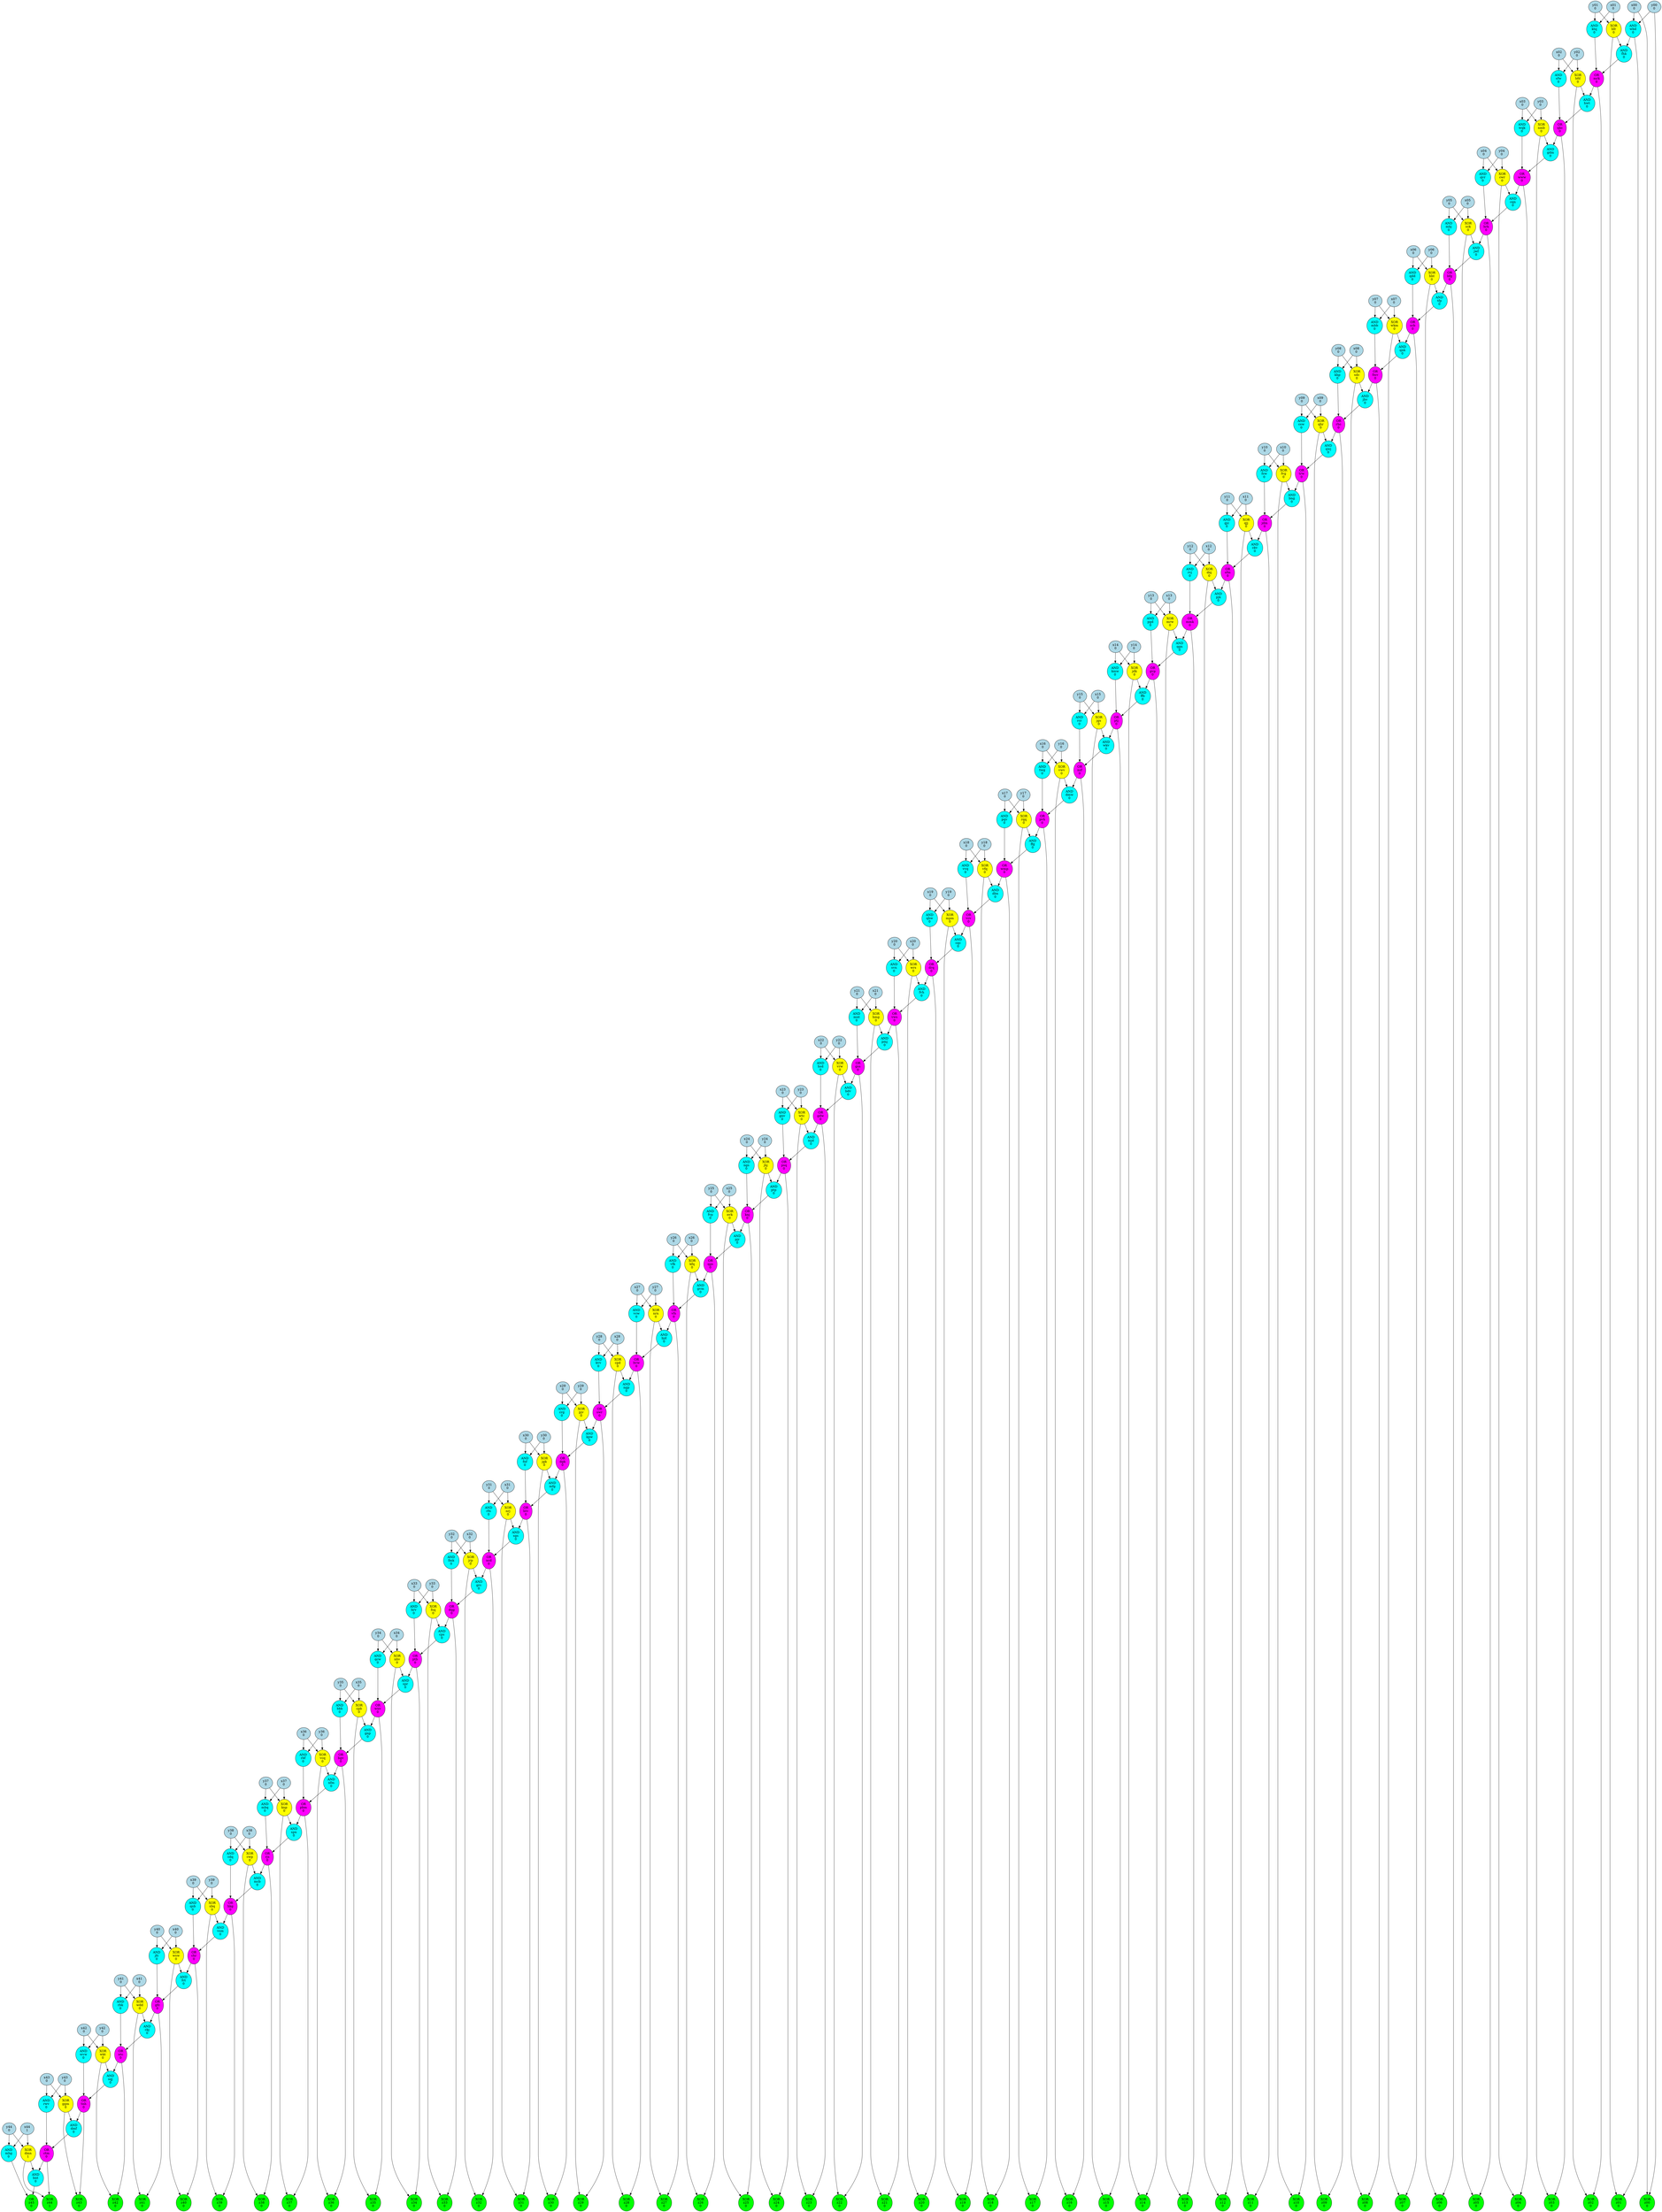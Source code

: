 digraph {
y36 [label = "y36\n0", style = "filled", fillcolor = "lightblue"];
x32 [label = "x32\n0", style = "filled", fillcolor = "lightblue"];
y21 [label = "y21\n0", style = "filled", fillcolor = "lightblue"];
y29 [label = "y29\n0", style = "filled", fillcolor = "lightblue"];
y32 [label = "y32\n0", style = "filled", fillcolor = "lightblue"];
x34 [label = "x34\n0", style = "filled", fillcolor = "lightblue"];
x16 [label = "x16\n0", style = "filled", fillcolor = "lightblue"];
x05 [label = "x05\n0", style = "filled", fillcolor = "lightblue"];
x29 [label = "x29\n0", style = "filled", fillcolor = "lightblue"];
x42 [label = "x42\n0", style = "filled", fillcolor = "lightblue"];
y40 [label = "y40\n0", style = "filled", fillcolor = "lightblue"];
y42 [label = "y42\n0", style = "filled", fillcolor = "lightblue"];
y44 [label = "y44\n0", style = "filled", fillcolor = "lightblue"];
y15 [label = "y15\n0", style = "filled", fillcolor = "lightblue"];
y28 [label = "y28\n0", style = "filled", fillcolor = "lightblue"];
y18 [label = "y18\n0", style = "filled", fillcolor = "lightblue"];
y37 [label = "y37\n0", style = "filled", fillcolor = "lightblue"];
y08 [label = "y08\n0", style = "filled", fillcolor = "lightblue"];
y20 [label = "y20\n0", style = "filled", fillcolor = "lightblue"];
x03 [label = "x03\n0", style = "filled", fillcolor = "lightblue"];
x14 [label = "x14\n0", style = "filled", fillcolor = "lightblue"];
y33 [label = "y33\n0", style = "filled", fillcolor = "lightblue"];
x35 [label = "x35\n0", style = "filled", fillcolor = "lightblue"];
x20 [label = "x20\n0", style = "filled", fillcolor = "lightblue"];
x25 [label = "x25\n0", style = "filled", fillcolor = "lightblue"];
x33 [label = "x33\n0", style = "filled", fillcolor = "lightblue"];
x26 [label = "x26\n0", style = "filled", fillcolor = "lightblue"];
x37 [label = "x37\n0", style = "filled", fillcolor = "lightblue"];
x44 [label = "x44\n1", style = "filled", fillcolor = "lightblue"];
y05 [label = "y05\n0", style = "filled", fillcolor = "lightblue"];
y38 [label = "y38\n0", style = "filled", fillcolor = "lightblue"];
y04 [label = "y04\n0", style = "filled", fillcolor = "lightblue"];
x08 [label = "x08\n0", style = "filled", fillcolor = "lightblue"];
x38 [label = "x38\n0", style = "filled", fillcolor = "lightblue"];
x04 [label = "x04\n0", style = "filled", fillcolor = "lightblue"];
y02 [label = "y02\n0", style = "filled", fillcolor = "lightblue"];
y09 [label = "y09\n0", style = "filled", fillcolor = "lightblue"];
y12 [label = "y12\n0", style = "filled", fillcolor = "lightblue"];
x22 [label = "x22\n0", style = "filled", fillcolor = "lightblue"];
y16 [label = "y16\n0", style = "filled", fillcolor = "lightblue"];
y14 [label = "y14\n0", style = "filled", fillcolor = "lightblue"];
y23 [label = "y23\n0", style = "filled", fillcolor = "lightblue"];
y41 [label = "y41\n0", style = "filled", fillcolor = "lightblue"];
y24 [label = "y24\n0", style = "filled", fillcolor = "lightblue"];
y43 [label = "y43\n0", style = "filled", fillcolor = "lightblue"];
x02 [label = "x02\n0", style = "filled", fillcolor = "lightblue"];
x15 [label = "x15\n0", style = "filled", fillcolor = "lightblue"];
x13 [label = "x13\n0", style = "filled", fillcolor = "lightblue"];
y03 [label = "y03\n0", style = "filled", fillcolor = "lightblue"];
y01 [label = "y01\n0", style = "filled", fillcolor = "lightblue"];
x11 [label = "x11\n0", style = "filled", fillcolor = "lightblue"];
x28 [label = "x28\n0", style = "filled", fillcolor = "lightblue"];
y06 [label = "y06\n0", style = "filled", fillcolor = "lightblue"];
y26 [label = "y26\n0", style = "filled", fillcolor = "lightblue"];
x36 [label = "x36\n0", style = "filled", fillcolor = "lightblue"];
y11 [label = "y11\n0", style = "filled", fillcolor = "lightblue"];
y31 [label = "y31\n0", style = "filled", fillcolor = "lightblue"];
x30 [label = "x30\n0", style = "filled", fillcolor = "lightblue"];
x01 [label = "x01\n0", style = "filled", fillcolor = "lightblue"];
x23 [label = "x23\n0", style = "filled", fillcolor = "lightblue"];
x41 [label = "x41\n0", style = "filled", fillcolor = "lightblue"];
y17 [label = "y17\n0", style = "filled", fillcolor = "lightblue"];
y35 [label = "y35\n0", style = "filled", fillcolor = "lightblue"];
x19 [label = "x19\n0", style = "filled", fillcolor = "lightblue"];
x18 [label = "x18\n0", style = "filled", fillcolor = "lightblue"];
y25 [label = "y25\n0", style = "filled", fillcolor = "lightblue"];
x10 [label = "x10\n0", style = "filled", fillcolor = "lightblue"];
x12 [label = "x12\n0", style = "filled", fillcolor = "lightblue"];
y27 [label = "y27\n0", style = "filled", fillcolor = "lightblue"];
x06 [label = "x06\n0", style = "filled", fillcolor = "lightblue"];
x43 [label = "x43\n0", style = "filled", fillcolor = "lightblue"];
y10 [label = "y10\n0", style = "filled", fillcolor = "lightblue"];
y19 [label = "y19\n0", style = "filled", fillcolor = "lightblue"];
x24 [label = "x24\n0", style = "filled", fillcolor = "lightblue"];
x00 [label = "x00\n0", style = "filled", fillcolor = "lightblue"];
y30 [label = "y30\n0", style = "filled", fillcolor = "lightblue"];
x17 [label = "x17\n0", style = "filled", fillcolor = "lightblue"];
y13 [label = "y13\n0", style = "filled", fillcolor = "lightblue"];
x31 [label = "x31\n0", style = "filled", fillcolor = "lightblue"];
x39 [label = "x39\n0", style = "filled", fillcolor = "lightblue"];
x40 [label = "x40\n0", style = "filled", fillcolor = "lightblue"];
x09 [label = "x09\n0", style = "filled", fillcolor = "lightblue"];
y07 [label = "y07\n0", style = "filled", fillcolor = "lightblue"];
y22 [label = "y22\n0", style = "filled", fillcolor = "lightblue"];
y39 [label = "y39\n0", style = "filled", fillcolor = "lightblue"];
y00 [label = "y00\n0", style = "filled", fillcolor = "lightblue"];
y34 [label = "y34\n0", style = "filled", fillcolor = "lightblue"];
x27 [label = "x27\n0", style = "filled", fillcolor = "lightblue"];
x07 [label = "x07\n0", style = "filled", fillcolor = "lightblue"];
x21 [label = "x21\n0", style = "filled", fillcolor = "lightblue"];
z07 [label = "XOR\nz07\n0", style = "filled", fillcolor = "green"];
{scb, wkm} -> z07 [color="black"];
scb [label = "OR\nscb\n0", style = "filled", fillcolor = "magenta"];
{tfp, qdd} -> scb [color="black"];
fmk [label = "AND\nfmk\n0", style = "filled", fillcolor = "cyan"];
{x32, y32} -> fmk [color="black"];
z10 [label = "XOR\nz10\n0", style = "filled", fillcolor = "green"];
{fvg, trw} -> z10 [color="black"];
gjc [label = "AND\ngjc\n0", style = "filled", fillcolor = "cyan"];
{y11, x11} -> gjc [color="black"];
hmg [label = "XOR\nhmg\n0", style = "filled", fillcolor = "yellow"];
{y21, x21} -> hmg [color="black"];
wtc [label = "XOR\nwtc\n0", style = "filled", fillcolor = "yellow"];
{y23, x23} -> wtc [color="black"];
pjk [label = "AND\npjk\n0", style = "filled", fillcolor = "cyan"];
{sfm, dnj} -> pjk [color="black"];
cwp [label = "XOR\ncwp\n0", style = "filled", fillcolor = "yellow"];
{y38, x38} -> cwp [color="black"];
tfp [label = "AND\ntfp\n0", style = "filled", fillcolor = "cyan"];
{hht, bfg} -> tfp [color="black"];
qvr [label = "AND\nqvr\n0", style = "filled", fillcolor = "cyan"];
{x04, y04} -> qvr [color="black"];
pjr [label = "AND\npjr\n0", style = "filled", fillcolor = "cyan"];
{knj, nvk} -> pjr [color="black"];
ptp [label = "AND\nptp\n0", style = "filled", fillcolor = "cyan"];
{jhj, psq} -> ptp [color="black"];
swr [label = "OR\nswr\n0", style = "filled", fillcolor = "magenta"];
{ngp, kvv} -> swr [color="black"];
grc [label = "AND\ngrc\n0", style = "filled", fillcolor = "cyan"];
{ncd, jrp} -> grc [color="black"];
cpd [label = "XOR\ncpd\n0", style = "filled", fillcolor = "yellow"];
{y28, x28} -> cpd [color="black"];
sqj [label = "AND\nsqj\n0", style = "filled", fillcolor = "cyan"];
{wkt, ntc} -> sqj [color="black"];
fvg [label = "XOR\nfvg\n0", style = "filled", fillcolor = "yellow"];
{x10, y10} -> fvg [color="black"];
svn [label = "AND\nsvn\n0", style = "filled", fillcolor = "cyan"];
{y20, x20} -> svn [color="black"];
z13 [label = "XOR\nz13\n0", style = "filled", fillcolor = "green"];
{mrw, mmk} -> z13 [color="black"];
rcr [label = "AND\nrcr\n0", style = "filled", fillcolor = "cyan"];
{x15, y15} -> rcr [color="black"];
wdd [label = "XOR\nwdd\n0", style = "filled", fillcolor = "yellow"];
{y41, x41} -> wdd [color="black"];
z08 [label = "XOR\nz08\n0", style = "filled", fillcolor = "green"];
{sdc, fmv} -> z08 [color="black"];
z43 [label = "XOR\nz43\n0", style = "filled", fillcolor = "green"];
{tnh, ggm} -> z43 [color="black"];
hwt [label = "AND\nhwt\n0", style = "filled", fillcolor = "cyan"];
{bfd, mrk} -> hwt [color="black"];
z40 [label = "XOR\nz40\n0", style = "filled", fillcolor = "green"];
{chr, wsw} -> z40 [color="black"];
z41 [label = "XOR\nz41\n0", style = "filled", fillcolor = "green"];
{gfc, wdd} -> z41 [color="black"];
hkg [label = "OR\nhkg\n0", style = "filled", fillcolor = "magenta"];
{mcb, cdq} -> hkg [color="black"];
pqv [label = "AND\npqv\n0", style = "filled", fillcolor = "cyan"];
{y17, x17} -> pqv [color="black"];
kmw [label = "AND\nkmw\n0", style = "filled", fillcolor = "cyan"];
{y14, x14} -> kmw [color="black"];
fmv [label = "OR\nfmv\n0", style = "filled", fillcolor = "magenta"];
{qnk, mbb} -> fmv [color="black"];
spn [label = "AND\nspn\n0", style = "filled", fillcolor = "cyan"];
{knp, pbm} -> spn [color="black"];
hfr [label = "XOR\nhfr\n0", style = "filled", fillcolor = "yellow"];
{y01, x01} -> hfr [color="black"];
fsw [label = "AND\nfsw\n0", style = "filled", fillcolor = "cyan"];
{y10, x10} -> fsw [color="black"];
z44 [label = "XOR\nz44\n1", style = "filled", fillcolor = "green"];
{ctm, dmn} -> z44 [color="black"];
bkk [label = "AND\nbkk\n0", style = "filled", fillcolor = "cyan"];
{y35, x35} -> bkk [color="black"];
mhg [label = "AND\nmhg\n0", style = "filled", fillcolor = "cyan"];
{y44, x44} -> mhg [color="black"];
ggm [label = "XOR\nggm\n0", style = "filled", fillcolor = "yellow"];
{y43, x43} -> ggm [color="black"];
mpm [label = "XOR\nmpm\n0", style = "filled", fillcolor = "yellow"];
{x19, y19} -> mpm [color="black"];
hsd [label = "AND\nhsd\n0", style = "filled", fillcolor = "cyan"];
{x22, y22} -> hsd [color="black"];
sfw [label = "AND\nsfw\n0", style = "filled", fillcolor = "cyan"];
{y02, x02} -> sfw [color="black"];
vcw [label = "AND\nvcw\n0", style = "filled", fillcolor = "cyan"];
{x27, y27} -> vcw [color="black"];
hrv [label = "AND\nhrv\n0", style = "filled", fillcolor = "cyan"];
{y33, x33} -> hrv [color="black"];
gdm [label = "AND\ngdm\n0", style = "filled", fillcolor = "cyan"];
{nmb, qkc} -> gdm [color="black"];
qgn [label = "AND\nqgn\n0", style = "filled", fillcolor = "cyan"];
{mmk, mrw} -> qgn [color="black"];
z15 [label = "XOR\nz15\n0", style = "filled", fillcolor = "green"];
{jgs, ptj} -> z15 [color="black"];
mfg [label = "AND\nmfg\n0", style = "filled", fillcolor = "cyan"];
{dgk, jgk} -> mfg [color="black"];
ntc [label = "OR\nntc\n0", style = "filled", fillcolor = "magenta"];
{ckj, rbk} -> ntc [color="black"];
cwr [label = "XOR\ncwr\n0", style = "filled", fillcolor = "yellow"];
{y04, x04} -> cwr [color="black"];
jwf [label = "AND\njwf\n0", style = "filled", fillcolor = "cyan"];
{sck, hrk} -> jwf [color="black"];
bfd [label = "XOR\nbfd\n0", style = "filled", fillcolor = "yellow"];
{x02, y02} -> bfd [color="black"];
jrp [label = "XOR\njrp\n0", style = "filled", fillcolor = "yellow"];
{x32, y32} -> jrp [color="black"];
wkm [label = "XOR\nwkm\n0", style = "filled", fillcolor = "yellow"];
{y07, x07} -> wkm [color="black"];
twg [label = "AND\ntwg\n0", style = "filled", fillcolor = "cyan"];
{y16, x16} -> twg [color="black"];
gnp [label = "AND\ngnp\n0", style = "filled", fillcolor = "cyan"];
{cpb, wnv} -> gnp [color="black"];
cqn [label = "AND\ncqn\n0", style = "filled", fillcolor = "cyan"];
{cwr, www} -> cqn [color="black"];
z09 [label = "XOR\nz09\n0", style = "filled", fillcolor = "green"];
{rhc, qhr} -> z09 [color="black"];
qgs [label = "OR\nqgs\n0", style = "filled", fillcolor = "magenta"];
{fvp, pjr} -> qgs [color="black"];
jfc [label = "AND\njfc\n0", style = "filled", fillcolor = "cyan"];
{y40, x40} -> jfc [color="black"];
z11 [label = "XOR\nz11\n0", style = "filled", fillcolor = "green"];
{qjj, jdm} -> z11 [color="black"];
wvw [label = "AND\nwvw\n0", style = "filled", fillcolor = "cyan"];
{y42, x42} -> wvw [color="black"];
mjd [label = "AND\nmjd\n0", style = "filled", fillcolor = "cyan"];
{wtc, gdw} -> mjd [color="black"];
psq [label = "OR\npsq\n0", style = "filled", fillcolor = "magenta"];
{mjd, gnv} -> psq [color="black"];
rfn [label = "AND\nrfn\n0", style = "filled", fillcolor = "cyan"];
{y31, x31} -> rfn [color="black"];
z34 [label = "XOR\nz34\n0", style = "filled", fillcolor = "green"];
{nhv, ptb} -> z34 [color="black"];
vvq [label = "AND\nvvq\n0", style = "filled", fillcolor = "cyan"];
{x18, y18} -> vvq [color="black"];
wsw [label = "XOR\nwsw\n0", style = "filled", fillcolor = "yellow"];
{y40, x40} -> wsw [color="black"];
fnf [label = "AND\nfnf\n0", style = "filled", fillcolor = "cyan"];
{x30, y30} -> fnf [color="black"];
bjd [label = "AND\nbjd\n0", style = "filled", fillcolor = "cyan"];
{vfs, nrn} -> bjd [color="black"];
z02 [label = "XOR\nz02\n0", style = "filled", fillcolor = "green"];
{bfd, mrk} -> z02 [color="black"];
z38 [label = "XOR\nz38\n0", style = "filled", fillcolor = "green"];
{cwp, rjs} -> z38 [color="black"];
ffg [label = "AND\nffg\n0", style = "filled", fillcolor = "cyan"];
{pvh, rqq} -> ffg [color="black"];
nfm [label = "AND\nnfm\n0", style = "filled", fillcolor = "cyan"];
{vcq, bgv} -> nfm [color="black"];
fsq [label = "XOR\nfsq\n0", style = "filled", fillcolor = "yellow"];
{x33, y33} -> fsq [color="black"];
wbd [label = "AND\nwbd\n0", style = "filled", fillcolor = "cyan"];
{y00, x00} -> wbd [color="black"];
knp [label = "XOR\nknp\n0", style = "filled", fillcolor = "yellow"];
{x37, y37} -> knp [color="black"];
wrs [label = "XOR\nwrs\n0", style = "filled", fillcolor = "yellow"];
{x20, y20} -> wrs [color="black"];
z23 [label = "XOR\nz23\n0", style = "filled", fillcolor = "green"];
{gdw, wtc} -> z23 [color="black"];
tnh [label = "OR\ntnh\n0", style = "filled", fillcolor = "magenta"];
{sqj, wvw} -> tnh [color="black"];
rjs [label = "OR\nrjs\n0", style = "filled", fillcolor = "magenta"];
{spn, mbq} -> rjs [color="black"];
bng [label = "AND\nbng\n0", style = "filled", fillcolor = "cyan"];
{trw, fvg} -> bng [color="black"];
cdq [label = "AND\ncdq\n0", style = "filled", fillcolor = "cyan"];
{x38, y38} -> cdq [color="black"];
mbq [label = "AND\nmbq\n0", style = "filled", fillcolor = "cyan"];
{x37, y37} -> mbq [color="black"];
z18 [label = "XOR\nz18\n0", style = "filled", fillcolor = "green"];
{vfq, wmp} -> z18 [color="black"];
bnt [label = "AND\nbnt\n0", style = "filled", fillcolor = "cyan"];
{ctm, dmn} -> bnt [color="black"];
wnv [label = "OR\nwnv\n0", style = "filled", fillcolor = "magenta"];
{spr, qcw} -> wnv [color="black"];
fhk [label = "AND\nfhk\n0", style = "filled", fillcolor = "cyan"];
{wbd, hfr} -> fhk [color="black"];
cps [label = "AND\ncps\n0", style = "filled", fillcolor = "cyan"];
{fsq, dqg} -> cps [color="black"];
nsf [label = "OR\nnsf\n0", style = "filled", fillcolor = "magenta"];
{rcr, wkv} -> nsf [color="black"];
gdw [label = "OR\ngdw\n0", style = "filled", fillcolor = "magenta"];
{hsd, bdv} -> gdw [color="black"];
z32 [label = "XOR\nz32\n0", style = "filled", fillcolor = "green"];
{ncd, jrp} -> z32 [color="black"];
qnk [label = "AND\nqnk\n0", style = "filled", fillcolor = "cyan"];
{scb, wkm} -> qnk [color="black"];
fvp [label = "AND\nfvp\n0", style = "filled", fillcolor = "cyan"];
{y25, x25} -> fvp [color="black"];
z22 [label = "XOR\nz22\n0", style = "filled", fillcolor = "green"];
{gss, vrw} -> z22 [color="black"];
pvh [label = "OR\npvh\n0", style = "filled", fillcolor = "magenta"];
{dmw, twg} -> pvh [color="black"];
nvk [label = "XOR\nnvk\n0", style = "filled", fillcolor = "yellow"];
{x25, y25} -> nvk [color="black"];
vsm [label = "AND\nvsm\n0", style = "filled", fillcolor = "cyan"];
{sbq, hkg} -> vsm [color="black"];
mrk [label = "OR\nmrk\n0", style = "filled", fillcolor = "magenta"];
{ktq, fhk} -> mrk [color="black"];
gvp [label = "OR\ngvp\n0", style = "filled", fillcolor = "magenta"];
{pgd, qgn} -> gvp [color="black"];
dmf [label = "AND\ndmf\n0", style = "filled", fillcolor = "cyan"];
{ggm, tnh} -> dmf [color="black"];
jdm [label = "OR\njdm\n0", style = "filled", fillcolor = "magenta"];
{bng, fsw} -> jdm [color="black"];
sdc [label = "XOR\nsdc\n0", style = "filled", fillcolor = "yellow"];
{y08, x08} -> sdc [color="black"];
dnj [label = "XOR\ndnj\n0", style = "filled", fillcolor = "yellow"];
{y12, x12} -> dnj [color="black"];
rbf [label = "AND\nrbf\n0", style = "filled", fillcolor = "cyan"];
{x36, y36} -> rbf [color="black"];
fvh [label = "AND\nfvh\n0", style = "filled", fillcolor = "cyan"];
{drq, wrs} -> fvh [color="black"];
ncd [label = "OR\nncd\n0", style = "filled", fillcolor = "magenta"];
{rfn, sgs} -> ncd [color="black"];
z14 [label = "XOR\nz14\n0", style = "filled", fillcolor = "green"];
{gvp, jdk} -> z14 [color="black"];
csw [label = "AND\ncsw\n0", style = "filled", fillcolor = "cyan"];
{x09, y09} -> csw [color="black"];
z05 [label = "XOR\nz05\n0", style = "filled", fillcolor = "green"];
{sck, hrk} -> z05 [color="black"];
vrw [label = "XOR\nvrw\n0", style = "filled", fillcolor = "yellow"];
{x22, y22} -> vrw [color="black"];
ptb [label = "OR\nptb\n0", style = "filled", fillcolor = "magenta"];
{hrv, cps} -> ptb [color="black"];
z12 [label = "XOR\nz12\n0", style = "filled", fillcolor = "green"];
{dnj, sfm} -> z12 [color="black"];
qhw [label = "AND\nqhw\n0", style = "filled", fillcolor = "cyan"];
{y19, x19} -> qhw [color="black"];
ckj [label = "AND\nckj\n0", style = "filled", fillcolor = "cyan"];
{gfc, wdd} -> ckj [color="black"];
gfc [label = "OR\ngfc\n0", style = "filled", fillcolor = "magenta"];
{jfc, fct} -> gfc [color="black"];
mbb [label = "AND\nmbb\n0", style = "filled", fillcolor = "cyan"];
{x07, y07} -> mbb [color="black"];
z16 [label = "XOR\nz16\n0", style = "filled", fillcolor = "green"];
{nsf, vwv} -> z16 [color="black"];
mcb [label = "AND\nmcb\n0", style = "filled", fillcolor = "cyan"];
{rjs, cwp} -> mcb [color="black"];
z17 [label = "XOR\nz17\n0", style = "filled", fillcolor = "green"];
{rqq, pvh} -> z17 [color="black"];
vcq [label = "XOR\nvcq\n0", style = "filled", fillcolor = "yellow"];
{x36, y36} -> vcq [color="black"];
knj [label = "OR\nknj\n0", style = "filled", fillcolor = "magenta"];
{ngs, ptp} -> knj [color="black"];
sck [label = "XOR\nsck\n0", style = "filled", fillcolor = "yellow"];
{x05, y05} -> sck [color="black"];
pmj [label = "AND\npmj\n0", style = "filled", fillcolor = "cyan"];
{vws, hmg} -> pmj [color="black"];
ngs [label = "AND\nngs\n0", style = "filled", fillcolor = "cyan"];
{x24, y24} -> ngs [color="black"];
ngp [label = "AND\nngp\n0", style = "filled", fillcolor = "cyan"];
{hvw, cpd} -> ngp [color="black"];
mnt [label = "AND\nmnt\n0", style = "filled", fillcolor = "cyan"];
{x21, y21} -> mnt [color="black"];
wkt [label = "XOR\nwkt\n0", style = "filled", fillcolor = "yellow"];
{y42, x42} -> wkt [color="black"];
chr [label = "OR\nchr\n0", style = "filled", fillcolor = "magenta"];
{qsb, vsm} -> chr [color="black"];
trw [label = "OR\ntrw\n0", style = "filled", fillcolor = "magenta"];
{qwj, csw} -> trw [color="black"];
nhv [label = "XOR\nnhv\n0", style = "filled", fillcolor = "yellow"];
{y34, x34} -> nhv [color="black"];
mmk [label = "OR\nmmk\n0", style = "filled", fillcolor = "magenta"];
{rvj, pjk} -> mmk [color="black"];
www [label = "OR\nwww\n0", style = "filled", fillcolor = "magenta"];
{gdm, wqk} -> www [color="black"];
gvm [label = "AND\ngvm\n0", style = "filled", fillcolor = "cyan"];
{kfq, qgs} -> gvm [color="black"];
wmp [label = "OR\nwmp\n0", style = "filled", fillcolor = "magenta"];
{pqv, ffg} -> wmp [color="black"];
z27 [label = "XOR\nz27\n0", style = "filled", fillcolor = "green"];
{nrn, vfs} -> z27 [color="black"];
dmn [label = "XOR\ndmn\n1", style = "filled", fillcolor = "yellow"];
{y44, x44} -> dmn [color="black"];
ctm [label = "OR\nctm\n0", style = "filled", fillcolor = "magenta"];
{rwv, dmf} -> ctm [color="black"];
z42 [label = "XOR\nz42\n0", style = "filled", fillcolor = "green"];
{wkt, ntc} -> z42 [color="black"];
qdd [label = "AND\nqdd\n0", style = "filled", fillcolor = "cyan"];
{x06, y06} -> qdd [color="black"];
fct [label = "AND\nfct\n0", style = "filled", fillcolor = "cyan"];
{chr, wsw} -> fct [color="black"];
z04 [label = "XOR\nz04\n0", style = "filled", fillcolor = "green"];
{cwr, www} -> z04 [color="black"];
dbn [label = "AND\ndbn\n0", style = "filled", fillcolor = "cyan"];
{vfq, wmp} -> dbn [color="black"];
nrn [label = "XOR\nnrn\n0", style = "filled", fillcolor = "yellow"];
{y27, x27} -> nrn [color="black"];
nrj [label = "XOR\nnrj\n0", style = "filled", fillcolor = "yellow"];
{x31, y31} -> nrj [color="black"];
nmb [label = "XOR\nnmb\n0", style = "filled", fillcolor = "yellow"];
{y03, x03} -> nmb [color="black"];
spr [label = "AND\nspr\n0", style = "filled", fillcolor = "cyan"];
{ptb, nhv} -> spr [color="black"];
rhc [label = "OR\nrhc\n0", style = "filled", fillcolor = "magenta"];
{khp, jhv} -> rhc [color="black"];
vwv [label = "XOR\nvwv\n0", style = "filled", fillcolor = "yellow"];
{x16, y16} -> vwv [color="black"];
qwj [label = "AND\nqwj\n0", style = "filled", fillcolor = "cyan"];
{rhc, qhr} -> qwj [color="black"];
z28 [label = "XOR\nz28\n0", style = "filled", fillcolor = "green"];
{cpd, hvw} -> z28 [color="black"];
jhj [label = "XOR\njhj\n0", style = "filled", fillcolor = "yellow"];
{y24, x24} -> jhj [color="black"];
kfq [label = "XOR\nkfq\n0", style = "filled", fillcolor = "yellow"];
{y26, x26} -> kfq [color="black"];
z19 [label = "XOR\nz19\n0", style = "filled", fillcolor = "green"];
{mpm, vcv} -> z19 [color="black"];
z24 [label = "XOR\nz24\n0", style = "filled", fillcolor = "green"];
{jhj, psq} -> z24 [color="black"];
sfm [label = "OR\nsfm\n0", style = "filled", fillcolor = "magenta"];
{ckv, gjc} -> sfm [color="black"];
jdk [label = "XOR\njdk\n0", style = "filled", fillcolor = "yellow"];
{x14, y14} -> jdk [color="black"];
wkv [label = "AND\nwkv\n0", style = "filled", fillcolor = "cyan"];
{ptj, jgs} -> wkv [color="black"];
z20 [label = "XOR\nz20\n0", style = "filled", fillcolor = "green"];
{wrs, drq} -> z20 [color="black"];
qjj [label = "XOR\nqjj\n0", style = "filled", fillcolor = "yellow"];
{x11, y11} -> qjj [color="black"];
rbk [label = "AND\nrbk\n0", style = "filled", fillcolor = "cyan"];
{y41, x41} -> rbk [color="black"];
rqq [label = "XOR\nrqq\n0", style = "filled", fillcolor = "yellow"];
{y17, x17} -> rqq [color="black"];
qkc [label = "OR\nqkc\n0", style = "filled", fillcolor = "magenta"];
{sfw, hwt} -> qkc [color="black"];
kpw [label = "AND\nkpw\n0", style = "filled", fillcolor = "cyan"];
{swr, pjv} -> kpw [color="black"];
dqg [label = "OR\ndqg\n0", style = "filled", fillcolor = "magenta"];
{fmk, grc} -> dqg [color="black"];
crg [label = "AND\ncrg\n0", style = "filled", fillcolor = "cyan"];
{x29, y29} -> crg [color="black"];
z03 [label = "XOR\nz03\n0", style = "filled", fillcolor = "green"];
{qkc, nmb} -> z03 [color="black"];
vfs [label = "OR\nvfs\n0", style = "filled", fillcolor = "magenta"];
{vfk, gvm} -> vfs [color="black"];
z29 [label = "XOR\nz29\n0", style = "filled", fillcolor = "green"];
{swr, pjv} -> z29 [color="black"];
qcw [label = "AND\nqcw\n0", style = "filled", fillcolor = "cyan"];
{x34, y34} -> qcw [color="black"];
pbm [label = "OR\npbm\n0", style = "filled", fillcolor = "magenta"];
{nfm, rbf} -> pbm [color="black"];
ktq [label = "AND\nktq\n0", style = "filled", fillcolor = "cyan"];
{x01, y01} -> ktq [color="black"];
htv [label = "OR\nhtv\n0", style = "filled", fillcolor = "magenta"];
{fnf, mfg} -> htv [color="black"];
gss [label = "OR\ngss\n0", style = "filled", fillcolor = "magenta"];
{pmj, mnt} -> gss [color="black"];
z33 [label = "XOR\nz33\n0", style = "filled", fillcolor = "green"];
{dqg, fsq} -> z33 [color="black"];
cqc [label = "AND\ncqc\n0", style = "filled", fillcolor = "cyan"];
{vcv, mpm} -> cqc [color="black"];
z37 [label = "XOR\nz37\n0", style = "filled", fillcolor = "green"];
{knp, pbm} -> z37 [color="black"];
jgk [label = "XOR\njgk\n0", style = "filled", fillcolor = "yellow"];
{y30, x30} -> jgk [color="black"];
z31 [label = "XOR\nz31\n0", style = "filled", fillcolor = "green"];
{nrj, htv} -> z31 [color="black"];
kvv [label = "AND\nkvv\n0", style = "filled", fillcolor = "cyan"];
{y28, x28} -> kvv [color="black"];
jgs [label = "XOR\njgs\n0", style = "filled", fillcolor = "yellow"];
{y15, x15} -> jgs [color="black"];
rwv [label = "AND\nrwv\n0", style = "filled", fillcolor = "cyan"];
{y43, x43} -> rwv [color="black"];
sbq [label = "XOR\nsbq\n0", style = "filled", fillcolor = "yellow"];
{y39, x39} -> sbq [color="black"];
cpb [label = "XOR\ncpb\n0", style = "filled", fillcolor = "yellow"];
{y35, x35} -> cpb [color="black"];
z35 [label = "XOR\nz35\n0", style = "filled", fillcolor = "green"];
{cpb, wnv} -> z35 [color="black"];
vcv [label = "OR\nvcv\n0", style = "filled", fillcolor = "magenta"];
{dbn, vvq} -> vcv [color="black"];
khp [label = "AND\nkhp\n0", style = "filled", fillcolor = "cyan"];
{y08, x08} -> khp [color="black"];
z36 [label = "XOR\nz36\n0", style = "filled", fillcolor = "green"];
{bgv, vcq} -> z36 [color="black"];
drq [label = "OR\ndrq\n0", style = "filled", fillcolor = "magenta"];
{cqc, qhw} -> drq [color="black"];
z25 [label = "XOR\nz25\n0", style = "filled", fillcolor = "green"];
{knj, nvk} -> z25 [color="black"];
hvw [label = "OR\nhvw\n0", style = "filled", fillcolor = "magenta"];
{bjd, vcw} -> hvw [color="black"];
z01 [label = "XOR\nz01\n0", style = "filled", fillcolor = "green"];
{hfr, wbd} -> z01 [color="black"];
vws [label = "OR\nvws\n0", style = "filled", fillcolor = "magenta"];
{fvh, svn} -> vws [color="black"];
ffb [label = "AND\nffb\n0", style = "filled", fillcolor = "cyan"];
{jdk, gvp} -> ffb [color="black"];
z26 [label = "XOR\nz26\n0", style = "filled", fillcolor = "green"];
{kfq, qgs} -> z26 [color="black"];
z21 [label = "XOR\nz21\n0", style = "filled", fillcolor = "green"];
{hmg, vws} -> z21 [color="black"];
z39 [label = "XOR\nz39\n0", style = "filled", fillcolor = "green"];
{sbq, hkg} -> z39 [color="black"];
mrw [label = "XOR\nmrw\n0", style = "filled", fillcolor = "yellow"];
{y13, x13} -> mrw [color="black"];
wqk [label = "AND\nwqk\n0", style = "filled", fillcolor = "cyan"];
{x03, y03} -> wqk [color="black"];
z45 [label = "OR\nz45\n0", style = "filled", fillcolor = "green"];
{bnt, mhg} -> z45 [color="black"];
ckv [label = "AND\nckv\n0", style = "filled", fillcolor = "cyan"];
{qjj, jdm} -> ckv [color="black"];
vfk [label = "AND\nvfk\n0", style = "filled", fillcolor = "cyan"];
{x26, y26} -> vfk [color="black"];
rvj [label = "AND\nrvj\n0", style = "filled", fillcolor = "cyan"];
{y12, x12} -> rvj [color="black"];
bfg [label = "OR\nbfg\n0", style = "filled", fillcolor = "magenta"];
{mbj, jwf} -> bfg [color="black"];
hrk [label = "OR\nhrk\n0", style = "filled", fillcolor = "magenta"];
{cqn, qvr} -> hrk [color="black"];
sgs [label = "AND\nsgs\n0", style = "filled", fillcolor = "cyan"];
{htv, nrj} -> sgs [color="black"];
z30 [label = "XOR\nz30\n0", style = "filled", fillcolor = "green"];
{dgk, jgk} -> z30 [color="black"];
gnv [label = "AND\ngnv\n0", style = "filled", fillcolor = "cyan"];
{x23, y23} -> gnv [color="black"];
dmw [label = "AND\ndmw\n0", style = "filled", fillcolor = "cyan"];
{nsf, vwv} -> dmw [color="black"];
vfq [label = "XOR\nvfq\n0", style = "filled", fillcolor = "yellow"];
{x18, y18} -> vfq [color="black"];
mbj [label = "AND\nmbj\n0", style = "filled", fillcolor = "cyan"];
{x05, y05} -> mbj [color="black"];
z00 [label = "XOR\nz00\n0", style = "filled", fillcolor = "green"];
{y00, x00} -> z00 [color="black"];
jhv [label = "AND\njhv\n0", style = "filled", fillcolor = "cyan"];
{fmv, sdc} -> jhv [color="black"];
dgk [label = "OR\ndgk\n0", style = "filled", fillcolor = "magenta"];
{crg, kpw} -> dgk [color="black"];
ptj [label = "OR\nptj\n0", style = "filled", fillcolor = "magenta"];
{kmw, ffb} -> ptj [color="black"];
bgv [label = "OR\nbgv\n0", style = "filled", fillcolor = "magenta"];
{bkk, gnp} -> bgv [color="black"];
qsb [label = "AND\nqsb\n0", style = "filled", fillcolor = "cyan"];
{x39, y39} -> qsb [color="black"];
pjv [label = "XOR\npjv\n0", style = "filled", fillcolor = "yellow"];
{x29, y29} -> pjv [color="black"];
pgd [label = "AND\npgd\n0", style = "filled", fillcolor = "cyan"];
{y13, x13} -> pgd [color="black"];
hht [label = "XOR\nhht\n0", style = "filled", fillcolor = "yellow"];
{x06, y06} -> hht [color="black"];
z06 [label = "XOR\nz06\n0", style = "filled", fillcolor = "green"];
{hht, bfg} -> z06 [color="black"];
bdv [label = "AND\nbdv\n0", style = "filled", fillcolor = "cyan"];
{gss, vrw} -> bdv [color="black"];
qhr [label = "XOR\nqhr\n0", style = "filled", fillcolor = "yellow"];
{y09, x09} -> qhr [color="black"];
{ rank = same; z45 -> z44 -> z43 -> z42 -> z41 -> z40 -> z39 -> z38 -> z37 -> z36 -> z35 -> z34 -> z33 -> z32 -> z31 -> z30 -> z29 -> z28 -> z27 -> z26 -> z25 -> z24 -> z23 -> z22 -> z21 -> z20 -> z19 -> z18 -> z17 -> z16 -> z15 -> z14 -> z13 -> z12 -> z11 -> z10 -> z09 -> z08 -> z07 -> z06 -> z05 -> z04 -> z03 -> z02 -> z01 -> z00 [style=invis] }
}
